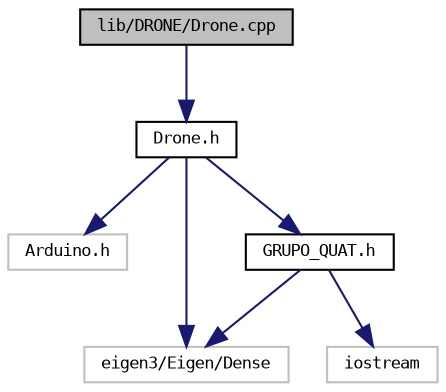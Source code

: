 digraph "lib/DRONE/Drone.cpp"
{
 // LATEX_PDF_SIZE
  bgcolor="transparent";
  edge [fontname="DejaVuSansMono",fontsize="8",labelfontname="DejaVuSansMono",labelfontsize="8"];
  node [fontname="DejaVuSansMono",fontsize="8",shape=record];
  Node1 [label="lib/DRONE/Drone.cpp",height=0.2,width=0.4,color="black", fillcolor="grey75", style="filled", fontcolor="black",tooltip=" "];
  Node1 -> Node2 [color="midnightblue",fontsize="8",style="solid",fontname="DejaVuSansMono"];
  Node2 [label="Drone.h",height=0.2,width=0.4,color="black",URL="$Drone_8h.html",tooltip=" "];
  Node2 -> Node3 [color="midnightblue",fontsize="8",style="solid",fontname="DejaVuSansMono"];
  Node3 [label="Arduino.h",height=0.2,width=0.4,color="grey75",tooltip=" "];
  Node2 -> Node4 [color="midnightblue",fontsize="8",style="solid",fontname="DejaVuSansMono"];
  Node4 [label="GRUPO_QUAT.h",height=0.2,width=0.4,color="black",URL="$GRUPO__QUAT_8h.html",tooltip="Cabecalho com funcoes de quaternion."];
  Node4 -> Node5 [color="midnightblue",fontsize="8",style="solid",fontname="DejaVuSansMono"];
  Node5 [label="eigen3/Eigen/Dense",height=0.2,width=0.4,color="grey75",tooltip=" "];
  Node4 -> Node6 [color="midnightblue",fontsize="8",style="solid",fontname="DejaVuSansMono"];
  Node6 [label="iostream",height=0.2,width=0.4,color="grey75",tooltip=" "];
  Node2 -> Node5 [color="midnightblue",fontsize="8",style="solid",fontname="DejaVuSansMono"];
}
